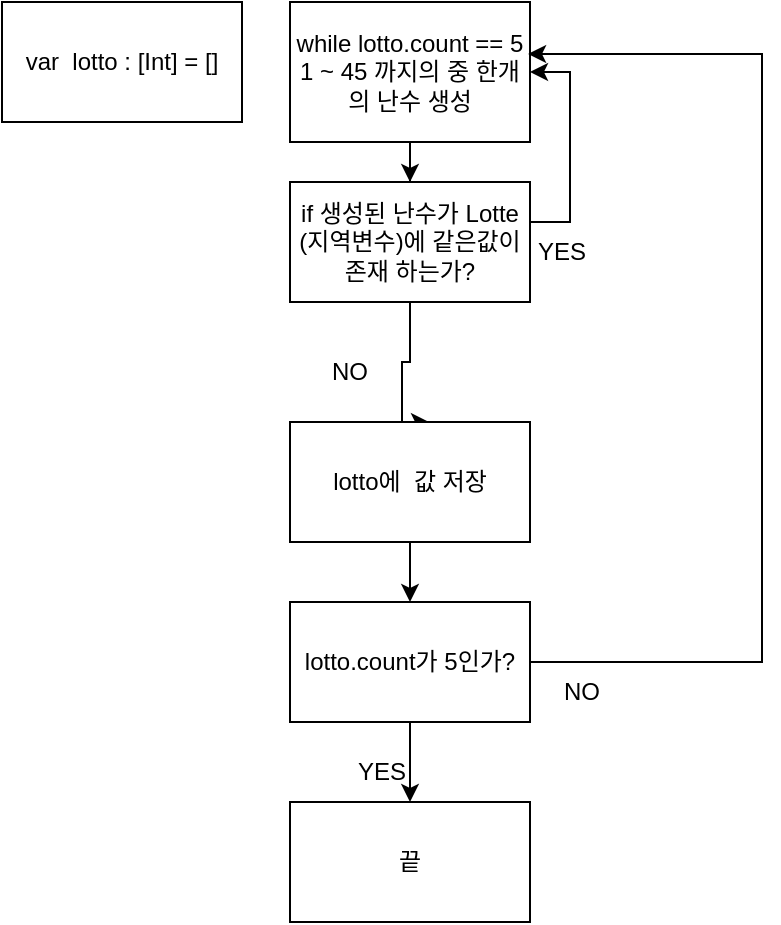 <mxfile version="17.4.4" type="github">
  <diagram id="zu0QLXmThpZblWXzWL5W" name="Page-1">
    <mxGraphModel dx="946" dy="571" grid="1" gridSize="10" guides="1" tooltips="1" connect="1" arrows="1" fold="1" page="1" pageScale="1" pageWidth="827" pageHeight="1169" math="0" shadow="0">
      <root>
        <mxCell id="0" />
        <mxCell id="1" parent="0" />
        <mxCell id="H3GpcRg4Z_POiXeuhQWu-2" style="edgeStyle=orthogonalEdgeStyle;rounded=0;orthogonalLoop=1;jettySize=auto;html=1;exitX=0.5;exitY=1;exitDx=0;exitDy=0;" edge="1" parent="1" source="H3GpcRg4Z_POiXeuhQWu-1" target="H3GpcRg4Z_POiXeuhQWu-3">
          <mxGeometry relative="1" as="geometry">
            <mxPoint x="414" y="220" as="targetPoint" />
          </mxGeometry>
        </mxCell>
        <mxCell id="H3GpcRg4Z_POiXeuhQWu-1" value="while lotto.count == 5&lt;br&gt;1 ~ 45 까지의 중 한개의 난수 생성" style="rounded=0;whiteSpace=wrap;html=1;" vertex="1" parent="1">
          <mxGeometry x="354" y="90" width="120" height="70" as="geometry" />
        </mxCell>
        <mxCell id="H3GpcRg4Z_POiXeuhQWu-4" style="edgeStyle=orthogonalEdgeStyle;rounded=0;orthogonalLoop=1;jettySize=auto;html=1;" edge="1" parent="1" source="H3GpcRg4Z_POiXeuhQWu-3">
          <mxGeometry relative="1" as="geometry">
            <mxPoint x="423.5" y="300" as="targetPoint" />
            <Array as="points">
              <mxPoint x="414" y="270" />
              <mxPoint x="410" y="270" />
              <mxPoint x="410" y="300" />
            </Array>
          </mxGeometry>
        </mxCell>
        <mxCell id="H3GpcRg4Z_POiXeuhQWu-9" style="edgeStyle=orthogonalEdgeStyle;rounded=0;orthogonalLoop=1;jettySize=auto;html=1;entryX=1;entryY=0.5;entryDx=0;entryDy=0;" edge="1" parent="1" source="H3GpcRg4Z_POiXeuhQWu-3" target="H3GpcRg4Z_POiXeuhQWu-1">
          <mxGeometry relative="1" as="geometry">
            <Array as="points">
              <mxPoint x="494" y="200" />
              <mxPoint x="494" y="125" />
            </Array>
          </mxGeometry>
        </mxCell>
        <mxCell id="H3GpcRg4Z_POiXeuhQWu-3" value="if 생성된 난수가 Lotte (지역변수)에 같은값이 존재 하는가?" style="rounded=0;whiteSpace=wrap;html=1;" vertex="1" parent="1">
          <mxGeometry x="354" y="180" width="120" height="60" as="geometry" />
        </mxCell>
        <mxCell id="H3GpcRg4Z_POiXeuhQWu-7" value="var &amp;nbsp;lotto : [Int] = []" style="rounded=0;whiteSpace=wrap;html=1;" vertex="1" parent="1">
          <mxGeometry x="210" y="90" width="120" height="60" as="geometry" />
        </mxCell>
        <mxCell id="H3GpcRg4Z_POiXeuhQWu-8" value="NO" style="text;html=1;strokeColor=none;fillColor=none;align=center;verticalAlign=middle;whiteSpace=wrap;rounded=0;" vertex="1" parent="1">
          <mxGeometry x="354" y="260" width="60" height="30" as="geometry" />
        </mxCell>
        <mxCell id="H3GpcRg4Z_POiXeuhQWu-10" value="YES" style="text;html=1;strokeColor=none;fillColor=none;align=center;verticalAlign=middle;whiteSpace=wrap;rounded=0;" vertex="1" parent="1">
          <mxGeometry x="460" y="200" width="60" height="30" as="geometry" />
        </mxCell>
        <mxCell id="H3GpcRg4Z_POiXeuhQWu-17" value="" style="edgeStyle=orthogonalEdgeStyle;rounded=0;orthogonalLoop=1;jettySize=auto;html=1;" edge="1" parent="1" source="H3GpcRg4Z_POiXeuhQWu-13" target="H3GpcRg4Z_POiXeuhQWu-16">
          <mxGeometry relative="1" as="geometry" />
        </mxCell>
        <mxCell id="H3GpcRg4Z_POiXeuhQWu-13" value="lotto에 &amp;nbsp;값 저장" style="rounded=0;whiteSpace=wrap;html=1;" vertex="1" parent="1">
          <mxGeometry x="354" y="300" width="120" height="60" as="geometry" />
        </mxCell>
        <mxCell id="H3GpcRg4Z_POiXeuhQWu-19" style="edgeStyle=orthogonalEdgeStyle;rounded=0;orthogonalLoop=1;jettySize=auto;html=1;entryX=0.992;entryY=0.371;entryDx=0;entryDy=0;entryPerimeter=0;" edge="1" parent="1" source="H3GpcRg4Z_POiXeuhQWu-16" target="H3GpcRg4Z_POiXeuhQWu-1">
          <mxGeometry relative="1" as="geometry">
            <Array as="points">
              <mxPoint x="590" y="420" />
              <mxPoint x="590" y="116" />
            </Array>
          </mxGeometry>
        </mxCell>
        <mxCell id="H3GpcRg4Z_POiXeuhQWu-21" value="" style="edgeStyle=orthogonalEdgeStyle;rounded=0;orthogonalLoop=1;jettySize=auto;html=1;" edge="1" parent="1" source="H3GpcRg4Z_POiXeuhQWu-16" target="H3GpcRg4Z_POiXeuhQWu-20">
          <mxGeometry relative="1" as="geometry" />
        </mxCell>
        <mxCell id="H3GpcRg4Z_POiXeuhQWu-16" value="&lt;span&gt;lotto.count가 5인가?&lt;/span&gt;" style="whiteSpace=wrap;html=1;rounded=0;" vertex="1" parent="1">
          <mxGeometry x="354" y="390" width="120" height="60" as="geometry" />
        </mxCell>
        <mxCell id="H3GpcRg4Z_POiXeuhQWu-20" value="끝" style="whiteSpace=wrap;html=1;rounded=0;" vertex="1" parent="1">
          <mxGeometry x="354" y="490" width="120" height="60" as="geometry" />
        </mxCell>
        <mxCell id="H3GpcRg4Z_POiXeuhQWu-22" value="NO" style="text;html=1;strokeColor=none;fillColor=none;align=center;verticalAlign=middle;whiteSpace=wrap;rounded=0;" vertex="1" parent="1">
          <mxGeometry x="470" y="420" width="60" height="30" as="geometry" />
        </mxCell>
        <mxCell id="H3GpcRg4Z_POiXeuhQWu-23" value="YES" style="text;html=1;strokeColor=none;fillColor=none;align=center;verticalAlign=middle;whiteSpace=wrap;rounded=0;" vertex="1" parent="1">
          <mxGeometry x="370" y="460" width="60" height="30" as="geometry" />
        </mxCell>
      </root>
    </mxGraphModel>
  </diagram>
</mxfile>
